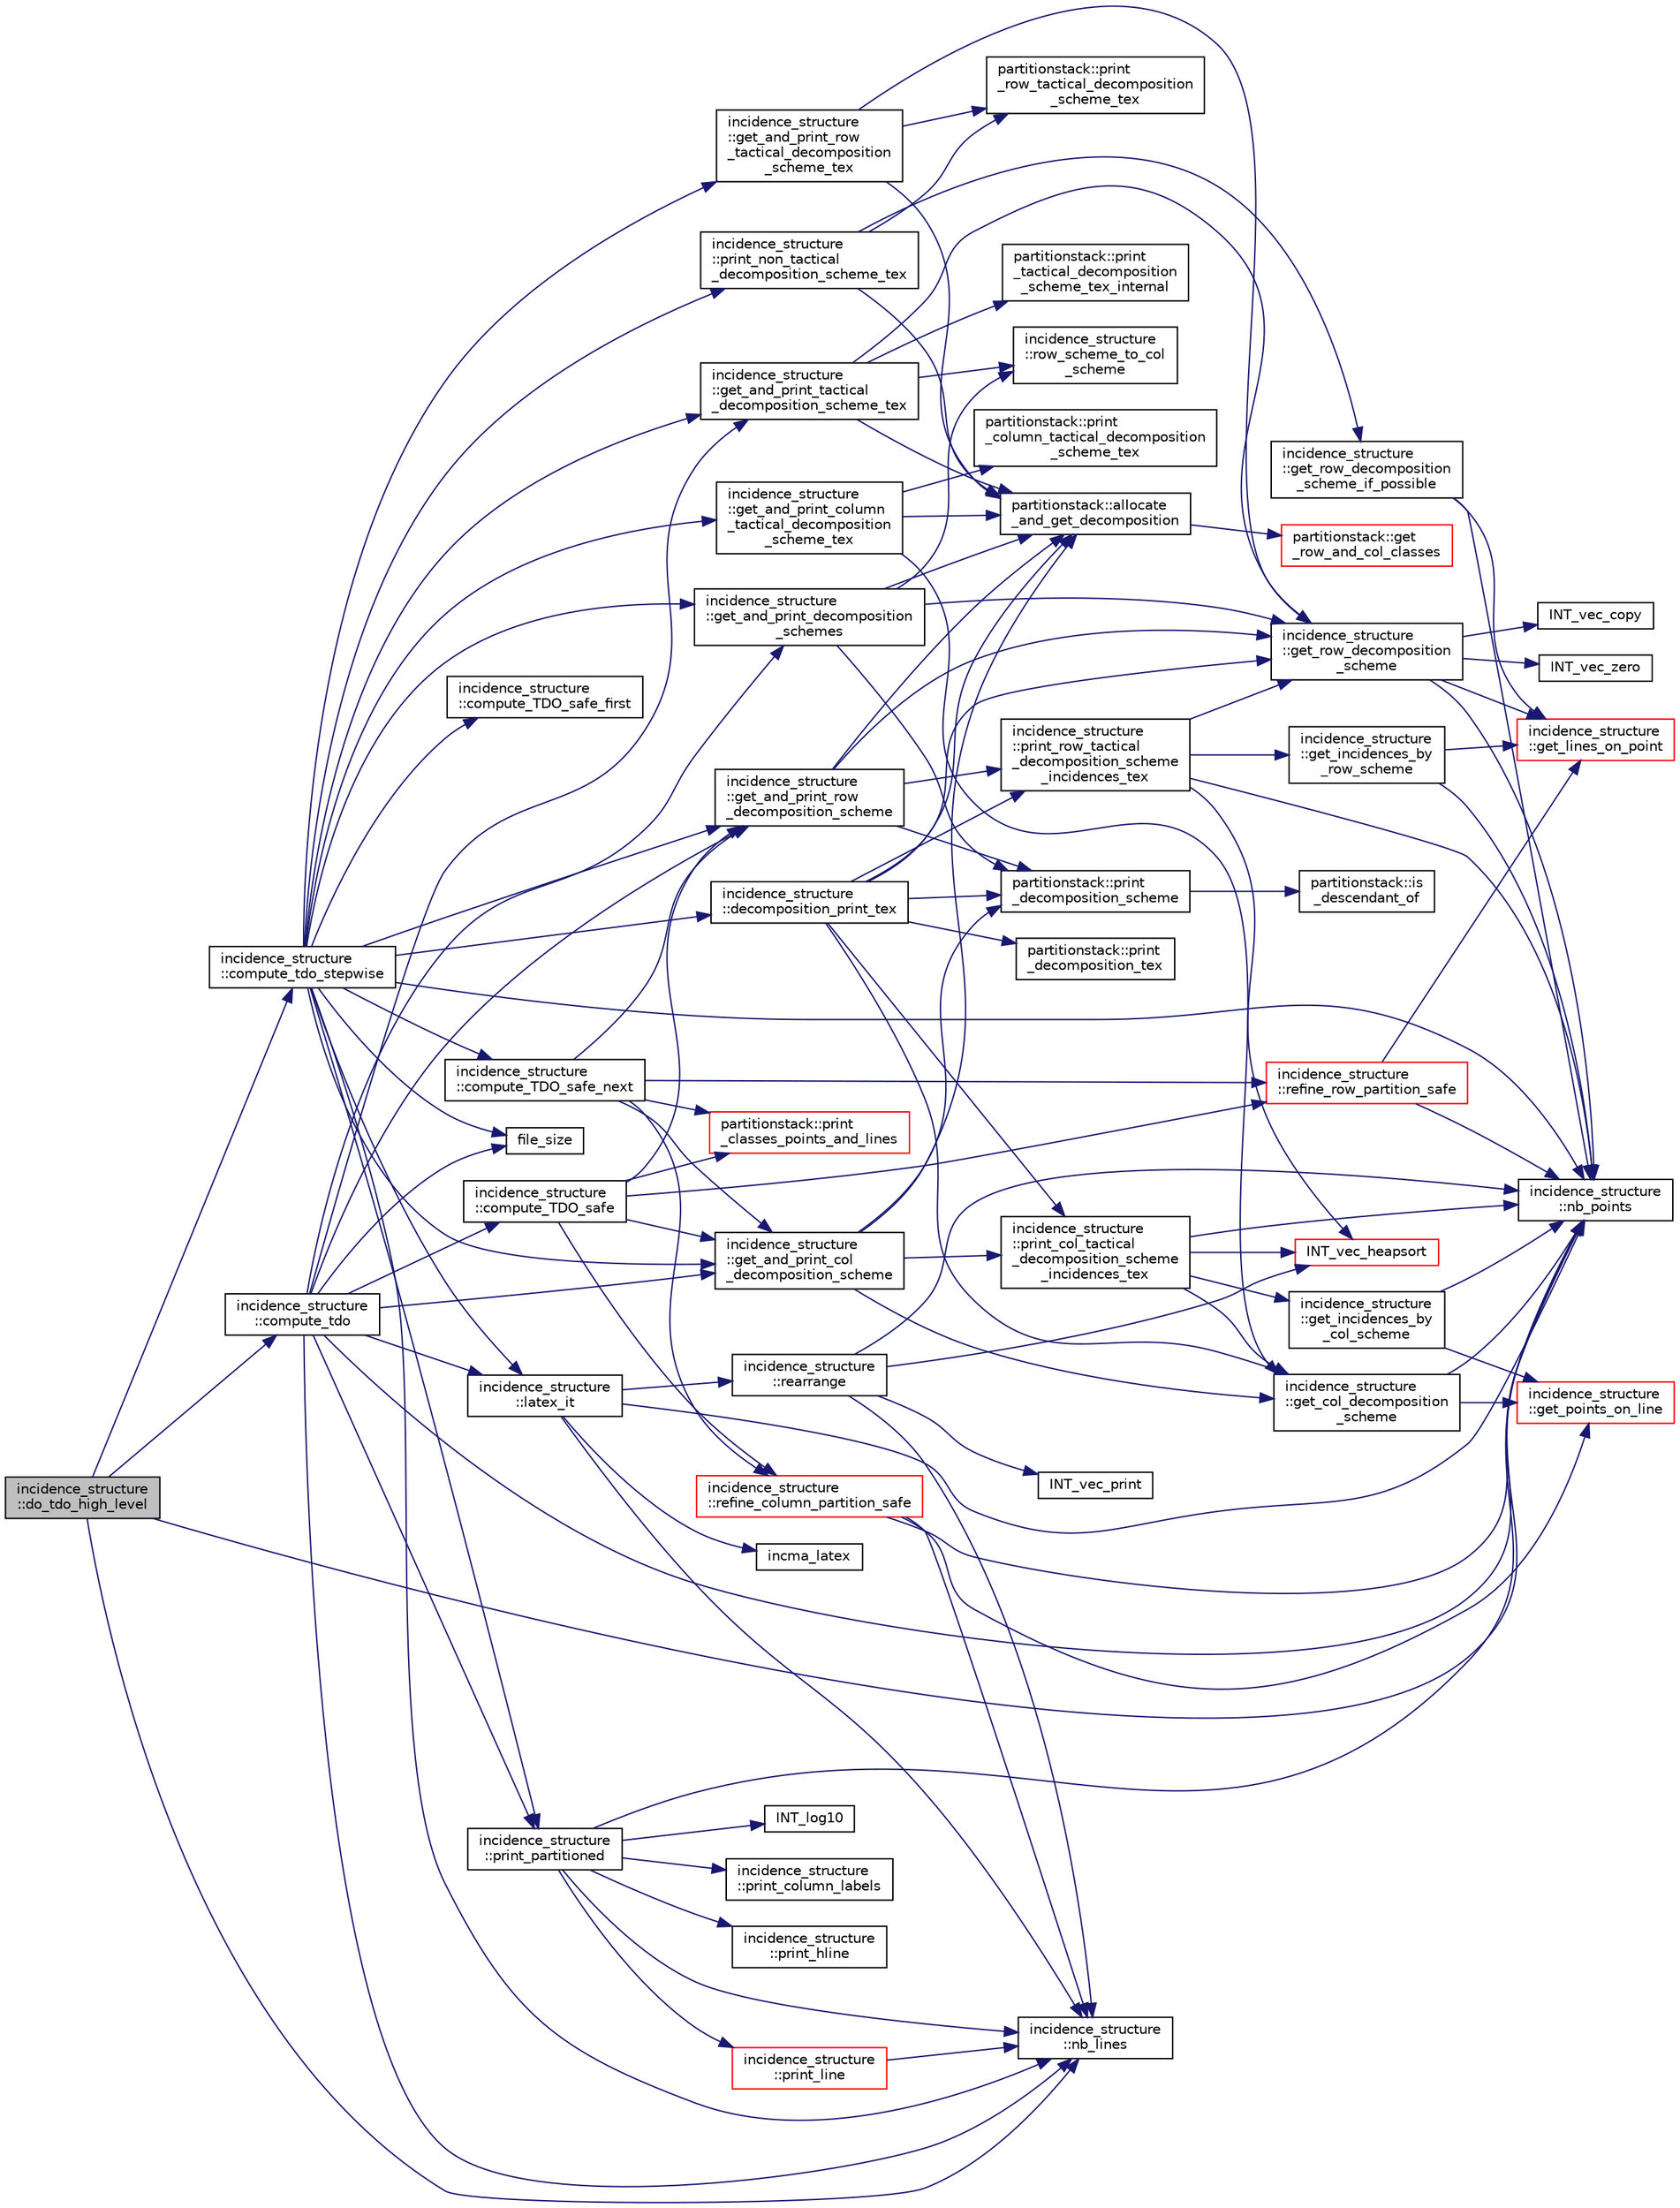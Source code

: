 digraph "incidence_structure::do_tdo_high_level"
{
  edge [fontname="Helvetica",fontsize="10",labelfontname="Helvetica",labelfontsize="10"];
  node [fontname="Helvetica",fontsize="10",shape=record];
  rankdir="LR";
  Node1758 [label="incidence_structure\l::do_tdo_high_level",height=0.2,width=0.4,color="black", fillcolor="grey75", style="filled", fontcolor="black"];
  Node1758 -> Node1759 [color="midnightblue",fontsize="10",style="solid",fontname="Helvetica"];
  Node1759 [label="incidence_structure\l::nb_points",height=0.2,width=0.4,color="black", fillcolor="white", style="filled",URL="$da/d8a/classincidence__structure.html#aff5f6bfdc7470e73082ee6faacf0af64"];
  Node1758 -> Node1760 [color="midnightblue",fontsize="10",style="solid",fontname="Helvetica"];
  Node1760 [label="incidence_structure\l::nb_lines",height=0.2,width=0.4,color="black", fillcolor="white", style="filled",URL="$da/d8a/classincidence__structure.html#a9ffac61340b2a03f31f1cc366d5a7b79"];
  Node1758 -> Node1761 [color="midnightblue",fontsize="10",style="solid",fontname="Helvetica"];
  Node1761 [label="incidence_structure\l::compute_tdo_stepwise",height=0.2,width=0.4,color="black", fillcolor="white", style="filled",URL="$da/d8a/classincidence__structure.html#a91a7039b74c96b39bcd084b02181f191"];
  Node1761 -> Node1762 [color="midnightblue",fontsize="10",style="solid",fontname="Helvetica"];
  Node1762 [label="incidence_structure\l::compute_TDO_safe_first",height=0.2,width=0.4,color="black", fillcolor="white", style="filled",URL="$da/d8a/classincidence__structure.html#aa84c3d810b1b3cfa8395ccdac1392017"];
  Node1761 -> Node1763 [color="midnightblue",fontsize="10",style="solid",fontname="Helvetica"];
  Node1763 [label="incidence_structure\l::print_non_tactical\l_decomposition_scheme_tex",height=0.2,width=0.4,color="black", fillcolor="white", style="filled",URL="$da/d8a/classincidence__structure.html#a27995a1d72c680e66343d871d838800e"];
  Node1763 -> Node1764 [color="midnightblue",fontsize="10",style="solid",fontname="Helvetica"];
  Node1764 [label="partitionstack::allocate\l_and_get_decomposition",height=0.2,width=0.4,color="black", fillcolor="white", style="filled",URL="$d3/d87/classpartitionstack.html#a3cd13923b18c41d37259ed943f331208"];
  Node1764 -> Node1765 [color="midnightblue",fontsize="10",style="solid",fontname="Helvetica"];
  Node1765 [label="partitionstack::get\l_row_and_col_classes",height=0.2,width=0.4,color="red", fillcolor="white", style="filled",URL="$d3/d87/classpartitionstack.html#a127a6965905c3f08c50ee09a100cb465"];
  Node1763 -> Node1767 [color="midnightblue",fontsize="10",style="solid",fontname="Helvetica"];
  Node1767 [label="incidence_structure\l::get_row_decomposition\l_scheme_if_possible",height=0.2,width=0.4,color="black", fillcolor="white", style="filled",URL="$da/d8a/classincidence__structure.html#ac93d2a6419b0fca3f25f101c5f08caf5"];
  Node1767 -> Node1768 [color="midnightblue",fontsize="10",style="solid",fontname="Helvetica"];
  Node1768 [label="incidence_structure\l::get_lines_on_point",height=0.2,width=0.4,color="red", fillcolor="white", style="filled",URL="$da/d8a/classincidence__structure.html#a09148fd9478525b4a65c8e44833d1861"];
  Node1767 -> Node1759 [color="midnightblue",fontsize="10",style="solid",fontname="Helvetica"];
  Node1763 -> Node1941 [color="midnightblue",fontsize="10",style="solid",fontname="Helvetica"];
  Node1941 [label="partitionstack::print\l_row_tactical_decomposition\l_scheme_tex",height=0.2,width=0.4,color="black", fillcolor="white", style="filled",URL="$d3/d87/classpartitionstack.html#ae4b0ff95426d127e85b655652676c1e2"];
  Node1761 -> Node1942 [color="midnightblue",fontsize="10",style="solid",fontname="Helvetica"];
  Node1942 [label="incidence_structure\l::get_and_print_col\l_decomposition_scheme",height=0.2,width=0.4,color="black", fillcolor="white", style="filled",URL="$da/d8a/classincidence__structure.html#a0c51e7224f51f1434025ff6d8a10522c"];
  Node1942 -> Node1764 [color="midnightblue",fontsize="10",style="solid",fontname="Helvetica"];
  Node1942 -> Node1943 [color="midnightblue",fontsize="10",style="solid",fontname="Helvetica"];
  Node1943 [label="incidence_structure\l::get_col_decomposition\l_scheme",height=0.2,width=0.4,color="black", fillcolor="white", style="filled",URL="$da/d8a/classincidence__structure.html#a576b9add81a037a3d8f566ce28541673"];
  Node1943 -> Node1759 [color="midnightblue",fontsize="10",style="solid",fontname="Helvetica"];
  Node1943 -> Node1944 [color="midnightblue",fontsize="10",style="solid",fontname="Helvetica"];
  Node1944 [label="incidence_structure\l::get_points_on_line",height=0.2,width=0.4,color="red", fillcolor="white", style="filled",URL="$da/d8a/classincidence__structure.html#a1baf0d372125123bf55d27dacc720bda"];
  Node1942 -> Node1977 [color="midnightblue",fontsize="10",style="solid",fontname="Helvetica"];
  Node1977 [label="partitionstack::print\l_decomposition_scheme",height=0.2,width=0.4,color="black", fillcolor="white", style="filled",URL="$d3/d87/classpartitionstack.html#a988c07dc47753333f43dfc393f86f3f7"];
  Node1977 -> Node1978 [color="midnightblue",fontsize="10",style="solid",fontname="Helvetica"];
  Node1978 [label="partitionstack::is\l_descendant_of",height=0.2,width=0.4,color="black", fillcolor="white", style="filled",URL="$d3/d87/classpartitionstack.html#ad5185008e6077511fc180402530e0cc7"];
  Node1942 -> Node1979 [color="midnightblue",fontsize="10",style="solid",fontname="Helvetica"];
  Node1979 [label="incidence_structure\l::print_col_tactical\l_decomposition_scheme\l_incidences_tex",height=0.2,width=0.4,color="black", fillcolor="white", style="filled",URL="$da/d8a/classincidence__structure.html#a56e24435baf9162d6c00080972b49b2c"];
  Node1979 -> Node1943 [color="midnightblue",fontsize="10",style="solid",fontname="Helvetica"];
  Node1979 -> Node1980 [color="midnightblue",fontsize="10",style="solid",fontname="Helvetica"];
  Node1980 [label="incidence_structure\l::get_incidences_by\l_col_scheme",height=0.2,width=0.4,color="black", fillcolor="white", style="filled",URL="$da/d8a/classincidence__structure.html#adacdd5e58318775f9d3049cbdf47c9ad"];
  Node1980 -> Node1759 [color="midnightblue",fontsize="10",style="solid",fontname="Helvetica"];
  Node1980 -> Node1944 [color="midnightblue",fontsize="10",style="solid",fontname="Helvetica"];
  Node1979 -> Node1759 [color="midnightblue",fontsize="10",style="solid",fontname="Helvetica"];
  Node1979 -> Node1981 [color="midnightblue",fontsize="10",style="solid",fontname="Helvetica"];
  Node1981 [label="INT_vec_heapsort",height=0.2,width=0.4,color="red", fillcolor="white", style="filled",URL="$d5/de2/foundations_2data__structures_2data__structures_8h.html#a3590ad9987f801fbfc94634300182f39"];
  Node1761 -> Node1985 [color="midnightblue",fontsize="10",style="solid",fontname="Helvetica"];
  Node1985 [label="incidence_structure\l::get_and_print_column\l_tactical_decomposition\l_scheme_tex",height=0.2,width=0.4,color="black", fillcolor="white", style="filled",URL="$da/d8a/classincidence__structure.html#a579c0686f4e480a4239e7a00c80f665f"];
  Node1985 -> Node1764 [color="midnightblue",fontsize="10",style="solid",fontname="Helvetica"];
  Node1985 -> Node1943 [color="midnightblue",fontsize="10",style="solid",fontname="Helvetica"];
  Node1985 -> Node1986 [color="midnightblue",fontsize="10",style="solid",fontname="Helvetica"];
  Node1986 [label="partitionstack::print\l_column_tactical_decomposition\l_scheme_tex",height=0.2,width=0.4,color="black", fillcolor="white", style="filled",URL="$d3/d87/classpartitionstack.html#a5cb8f884f73f98a7a340ebc9846a48e9"];
  Node1761 -> Node1987 [color="midnightblue",fontsize="10",style="solid",fontname="Helvetica"];
  Node1987 [label="incidence_structure\l::get_and_print_row\l_decomposition_scheme",height=0.2,width=0.4,color="black", fillcolor="white", style="filled",URL="$da/d8a/classincidence__structure.html#a4a1e589bb5c47fb2d98fdb561b669dcf"];
  Node1987 -> Node1764 [color="midnightblue",fontsize="10",style="solid",fontname="Helvetica"];
  Node1987 -> Node1988 [color="midnightblue",fontsize="10",style="solid",fontname="Helvetica"];
  Node1988 [label="incidence_structure\l::get_row_decomposition\l_scheme",height=0.2,width=0.4,color="black", fillcolor="white", style="filled",URL="$da/d8a/classincidence__structure.html#aa0ad04253ba8e75bb15900ee8b01c9aa"];
  Node1988 -> Node1989 [color="midnightblue",fontsize="10",style="solid",fontname="Helvetica"];
  Node1989 [label="INT_vec_zero",height=0.2,width=0.4,color="black", fillcolor="white", style="filled",URL="$df/dbf/sajeeb_8_c.html#aa8c9c7977203577026080f546fe4980f"];
  Node1988 -> Node1768 [color="midnightblue",fontsize="10",style="solid",fontname="Helvetica"];
  Node1988 -> Node1759 [color="midnightblue",fontsize="10",style="solid",fontname="Helvetica"];
  Node1988 -> Node1851 [color="midnightblue",fontsize="10",style="solid",fontname="Helvetica"];
  Node1851 [label="INT_vec_copy",height=0.2,width=0.4,color="black", fillcolor="white", style="filled",URL="$df/dbf/sajeeb_8_c.html#ac2d875e27e009af6ec04d17254d11075"];
  Node1987 -> Node1977 [color="midnightblue",fontsize="10",style="solid",fontname="Helvetica"];
  Node1987 -> Node1990 [color="midnightblue",fontsize="10",style="solid",fontname="Helvetica"];
  Node1990 [label="incidence_structure\l::print_row_tactical\l_decomposition_scheme\l_incidences_tex",height=0.2,width=0.4,color="black", fillcolor="white", style="filled",URL="$da/d8a/classincidence__structure.html#a23279d5c98b702de05171c245d5375fa"];
  Node1990 -> Node1988 [color="midnightblue",fontsize="10",style="solid",fontname="Helvetica"];
  Node1990 -> Node1991 [color="midnightblue",fontsize="10",style="solid",fontname="Helvetica"];
  Node1991 [label="incidence_structure\l::get_incidences_by\l_row_scheme",height=0.2,width=0.4,color="black", fillcolor="white", style="filled",URL="$da/d8a/classincidence__structure.html#addab249e03244133841bd793389c792c"];
  Node1991 -> Node1768 [color="midnightblue",fontsize="10",style="solid",fontname="Helvetica"];
  Node1991 -> Node1759 [color="midnightblue",fontsize="10",style="solid",fontname="Helvetica"];
  Node1990 -> Node1759 [color="midnightblue",fontsize="10",style="solid",fontname="Helvetica"];
  Node1990 -> Node1981 [color="midnightblue",fontsize="10",style="solid",fontname="Helvetica"];
  Node1761 -> Node1992 [color="midnightblue",fontsize="10",style="solid",fontname="Helvetica"];
  Node1992 [label="incidence_structure\l::get_and_print_row\l_tactical_decomposition\l_scheme_tex",height=0.2,width=0.4,color="black", fillcolor="white", style="filled",URL="$da/d8a/classincidence__structure.html#a93bcc4c9c4ebb9635a60b2c5df9c43b0"];
  Node1992 -> Node1764 [color="midnightblue",fontsize="10",style="solid",fontname="Helvetica"];
  Node1992 -> Node1988 [color="midnightblue",fontsize="10",style="solid",fontname="Helvetica"];
  Node1992 -> Node1941 [color="midnightblue",fontsize="10",style="solid",fontname="Helvetica"];
  Node1761 -> Node1993 [color="midnightblue",fontsize="10",style="solid",fontname="Helvetica"];
  Node1993 [label="incidence_structure\l::latex_it",height=0.2,width=0.4,color="black", fillcolor="white", style="filled",URL="$da/d8a/classincidence__structure.html#a7ad3d823093d5938d41c36230b9b8ea6"];
  Node1993 -> Node1994 [color="midnightblue",fontsize="10",style="solid",fontname="Helvetica"];
  Node1994 [label="incidence_structure\l::rearrange",height=0.2,width=0.4,color="black", fillcolor="white", style="filled",URL="$da/d8a/classincidence__structure.html#ad692ab2f42456aeee575311c2cdbbdf9"];
  Node1994 -> Node1759 [color="midnightblue",fontsize="10",style="solid",fontname="Helvetica"];
  Node1994 -> Node1760 [color="midnightblue",fontsize="10",style="solid",fontname="Helvetica"];
  Node1994 -> Node1803 [color="midnightblue",fontsize="10",style="solid",fontname="Helvetica"];
  Node1803 [label="INT_vec_print",height=0.2,width=0.4,color="black", fillcolor="white", style="filled",URL="$df/dbf/sajeeb_8_c.html#a79a5901af0b47dd0d694109543c027fe"];
  Node1994 -> Node1981 [color="midnightblue",fontsize="10",style="solid",fontname="Helvetica"];
  Node1993 -> Node1995 [color="midnightblue",fontsize="10",style="solid",fontname="Helvetica"];
  Node1995 [label="incma_latex",height=0.2,width=0.4,color="black", fillcolor="white", style="filled",URL="$dd/d17/foundations_2geometry_2incidence__structure_8_c.html#a5e19d29c4a94cec3b8b0e147f42904f3"];
  Node1993 -> Node1759 [color="midnightblue",fontsize="10",style="solid",fontname="Helvetica"];
  Node1993 -> Node1760 [color="midnightblue",fontsize="10",style="solid",fontname="Helvetica"];
  Node1761 -> Node1996 [color="midnightblue",fontsize="10",style="solid",fontname="Helvetica"];
  Node1996 [label="incidence_structure\l::decomposition_print_tex",height=0.2,width=0.4,color="black", fillcolor="white", style="filled",URL="$da/d8a/classincidence__structure.html#ada3fae9fd1819b36e6bfe18dedd01e6a"];
  Node1996 -> Node1764 [color="midnightblue",fontsize="10",style="solid",fontname="Helvetica"];
  Node1996 -> Node1997 [color="midnightblue",fontsize="10",style="solid",fontname="Helvetica"];
  Node1997 [label="partitionstack::print\l_decomposition_tex",height=0.2,width=0.4,color="black", fillcolor="white", style="filled",URL="$d3/d87/classpartitionstack.html#a03002ce13980e4fc68f4b6ca68afb2f1"];
  Node1996 -> Node1988 [color="midnightblue",fontsize="10",style="solid",fontname="Helvetica"];
  Node1996 -> Node1977 [color="midnightblue",fontsize="10",style="solid",fontname="Helvetica"];
  Node1996 -> Node1990 [color="midnightblue",fontsize="10",style="solid",fontname="Helvetica"];
  Node1996 -> Node1943 [color="midnightblue",fontsize="10",style="solid",fontname="Helvetica"];
  Node1996 -> Node1979 [color="midnightblue",fontsize="10",style="solid",fontname="Helvetica"];
  Node1761 -> Node1998 [color="midnightblue",fontsize="10",style="solid",fontname="Helvetica"];
  Node1998 [label="file_size",height=0.2,width=0.4,color="black", fillcolor="white", style="filled",URL="$df/dbf/sajeeb_8_c.html#a5c37cf5785204b6e9adf647dc14d0e50"];
  Node1761 -> Node1999 [color="midnightblue",fontsize="10",style="solid",fontname="Helvetica"];
  Node1999 [label="incidence_structure\l::compute_TDO_safe_next",height=0.2,width=0.4,color="black", fillcolor="white", style="filled",URL="$da/d8a/classincidence__structure.html#a7c315a348fc6bed0f8642767cc9cd7d1"];
  Node1999 -> Node2000 [color="midnightblue",fontsize="10",style="solid",fontname="Helvetica"];
  Node2000 [label="incidence_structure\l::refine_column_partition_safe",height=0.2,width=0.4,color="red", fillcolor="white", style="filled",URL="$da/d8a/classincidence__structure.html#a958f8ddce2d53753adb1df588bf0e721"];
  Node2000 -> Node1759 [color="midnightblue",fontsize="10",style="solid",fontname="Helvetica"];
  Node2000 -> Node1760 [color="midnightblue",fontsize="10",style="solid",fontname="Helvetica"];
  Node2000 -> Node1944 [color="midnightblue",fontsize="10",style="solid",fontname="Helvetica"];
  Node1999 -> Node2007 [color="midnightblue",fontsize="10",style="solid",fontname="Helvetica"];
  Node2007 [label="incidence_structure\l::refine_row_partition_safe",height=0.2,width=0.4,color="red", fillcolor="white", style="filled",URL="$da/d8a/classincidence__structure.html#ae84b2dc0f1a0cd1f9acfadcae21e3745"];
  Node2007 -> Node1759 [color="midnightblue",fontsize="10",style="solid",fontname="Helvetica"];
  Node2007 -> Node1768 [color="midnightblue",fontsize="10",style="solid",fontname="Helvetica"];
  Node1999 -> Node1942 [color="midnightblue",fontsize="10",style="solid",fontname="Helvetica"];
  Node1999 -> Node2009 [color="midnightblue",fontsize="10",style="solid",fontname="Helvetica"];
  Node2009 [label="partitionstack::print\l_classes_points_and_lines",height=0.2,width=0.4,color="red", fillcolor="white", style="filled",URL="$d3/d87/classpartitionstack.html#aaed3f1a7bffbbdaf5fa9d20ef86b87b1"];
  Node1999 -> Node1987 [color="midnightblue",fontsize="10",style="solid",fontname="Helvetica"];
  Node1761 -> Node2011 [color="midnightblue",fontsize="10",style="solid",fontname="Helvetica"];
  Node2011 [label="incidence_structure\l::print_partitioned",height=0.2,width=0.4,color="black", fillcolor="white", style="filled",URL="$da/d8a/classincidence__structure.html#a9e18878f5cc9dbeca4806bd5aab5b054"];
  Node2011 -> Node1759 [color="midnightblue",fontsize="10",style="solid",fontname="Helvetica"];
  Node2011 -> Node1760 [color="midnightblue",fontsize="10",style="solid",fontname="Helvetica"];
  Node2011 -> Node2012 [color="midnightblue",fontsize="10",style="solid",fontname="Helvetica"];
  Node2012 [label="INT_log10",height=0.2,width=0.4,color="black", fillcolor="white", style="filled",URL="$de/dc5/algebra__and__number__theory_8h.html#a98bc0a6c562370a355165d2538dac250"];
  Node2011 -> Node2013 [color="midnightblue",fontsize="10",style="solid",fontname="Helvetica"];
  Node2013 [label="incidence_structure\l::print_column_labels",height=0.2,width=0.4,color="black", fillcolor="white", style="filled",URL="$da/d8a/classincidence__structure.html#a16f15115fc99c128a90c824da2915700"];
  Node2011 -> Node2014 [color="midnightblue",fontsize="10",style="solid",fontname="Helvetica"];
  Node2014 [label="incidence_structure\l::print_hline",height=0.2,width=0.4,color="black", fillcolor="white", style="filled",URL="$da/d8a/classincidence__structure.html#ab973a717586b3a740a087b9c036a6b6e"];
  Node2011 -> Node2015 [color="midnightblue",fontsize="10",style="solid",fontname="Helvetica"];
  Node2015 [label="incidence_structure\l::print_line",height=0.2,width=0.4,color="red", fillcolor="white", style="filled",URL="$da/d8a/classincidence__structure.html#ae76fdf2cf39ba776ed86b0b910d7746a"];
  Node2015 -> Node1760 [color="midnightblue",fontsize="10",style="solid",fontname="Helvetica"];
  Node1761 -> Node1759 [color="midnightblue",fontsize="10",style="solid",fontname="Helvetica"];
  Node1761 -> Node1760 [color="midnightblue",fontsize="10",style="solid",fontname="Helvetica"];
  Node1761 -> Node2018 [color="midnightblue",fontsize="10",style="solid",fontname="Helvetica"];
  Node2018 [label="incidence_structure\l::get_and_print_decomposition\l_schemes",height=0.2,width=0.4,color="black", fillcolor="white", style="filled",URL="$da/d8a/classincidence__structure.html#a95766a2ffb220bae98b60ed3c91bce9a"];
  Node2018 -> Node1764 [color="midnightblue",fontsize="10",style="solid",fontname="Helvetica"];
  Node2018 -> Node1988 [color="midnightblue",fontsize="10",style="solid",fontname="Helvetica"];
  Node2018 -> Node2019 [color="midnightblue",fontsize="10",style="solid",fontname="Helvetica"];
  Node2019 [label="incidence_structure\l::row_scheme_to_col\l_scheme",height=0.2,width=0.4,color="black", fillcolor="white", style="filled",URL="$da/d8a/classincidence__structure.html#a582f7e96981fde19d23c30fde9561e35"];
  Node2018 -> Node1977 [color="midnightblue",fontsize="10",style="solid",fontname="Helvetica"];
  Node1761 -> Node2020 [color="midnightblue",fontsize="10",style="solid",fontname="Helvetica"];
  Node2020 [label="incidence_structure\l::get_and_print_tactical\l_decomposition_scheme_tex",height=0.2,width=0.4,color="black", fillcolor="white", style="filled",URL="$da/d8a/classincidence__structure.html#a88a5db2769f6529b86c1ee250ceed24d"];
  Node2020 -> Node1764 [color="midnightblue",fontsize="10",style="solid",fontname="Helvetica"];
  Node2020 -> Node1988 [color="midnightblue",fontsize="10",style="solid",fontname="Helvetica"];
  Node2020 -> Node2019 [color="midnightblue",fontsize="10",style="solid",fontname="Helvetica"];
  Node2020 -> Node2021 [color="midnightblue",fontsize="10",style="solid",fontname="Helvetica"];
  Node2021 [label="partitionstack::print\l_tactical_decomposition\l_scheme_tex_internal",height=0.2,width=0.4,color="black", fillcolor="white", style="filled",URL="$d3/d87/classpartitionstack.html#aa79ebae6c167b8517972eb5490298856"];
  Node1758 -> Node2022 [color="midnightblue",fontsize="10",style="solid",fontname="Helvetica"];
  Node2022 [label="incidence_structure\l::compute_tdo",height=0.2,width=0.4,color="black", fillcolor="white", style="filled",URL="$da/d8a/classincidence__structure.html#a74cfa0336bdb1b0d0eace43f330a2b0f"];
  Node2022 -> Node1759 [color="midnightblue",fontsize="10",style="solid",fontname="Helvetica"];
  Node2022 -> Node1760 [color="midnightblue",fontsize="10",style="solid",fontname="Helvetica"];
  Node2022 -> Node2023 [color="midnightblue",fontsize="10",style="solid",fontname="Helvetica"];
  Node2023 [label="incidence_structure\l::compute_TDO_safe",height=0.2,width=0.4,color="black", fillcolor="white", style="filled",URL="$da/d8a/classincidence__structure.html#ab1409e71c4b6855e49edfd3526644202"];
  Node2023 -> Node2000 [color="midnightblue",fontsize="10",style="solid",fontname="Helvetica"];
  Node2023 -> Node2007 [color="midnightblue",fontsize="10",style="solid",fontname="Helvetica"];
  Node2023 -> Node1942 [color="midnightblue",fontsize="10",style="solid",fontname="Helvetica"];
  Node2023 -> Node2009 [color="midnightblue",fontsize="10",style="solid",fontname="Helvetica"];
  Node2023 -> Node1987 [color="midnightblue",fontsize="10",style="solid",fontname="Helvetica"];
  Node2022 -> Node2011 [color="midnightblue",fontsize="10",style="solid",fontname="Helvetica"];
  Node2022 -> Node1987 [color="midnightblue",fontsize="10",style="solid",fontname="Helvetica"];
  Node2022 -> Node1942 [color="midnightblue",fontsize="10",style="solid",fontname="Helvetica"];
  Node2022 -> Node2018 [color="midnightblue",fontsize="10",style="solid",fontname="Helvetica"];
  Node2022 -> Node2020 [color="midnightblue",fontsize="10",style="solid",fontname="Helvetica"];
  Node2022 -> Node1998 [color="midnightblue",fontsize="10",style="solid",fontname="Helvetica"];
  Node2022 -> Node1993 [color="midnightblue",fontsize="10",style="solid",fontname="Helvetica"];
}
